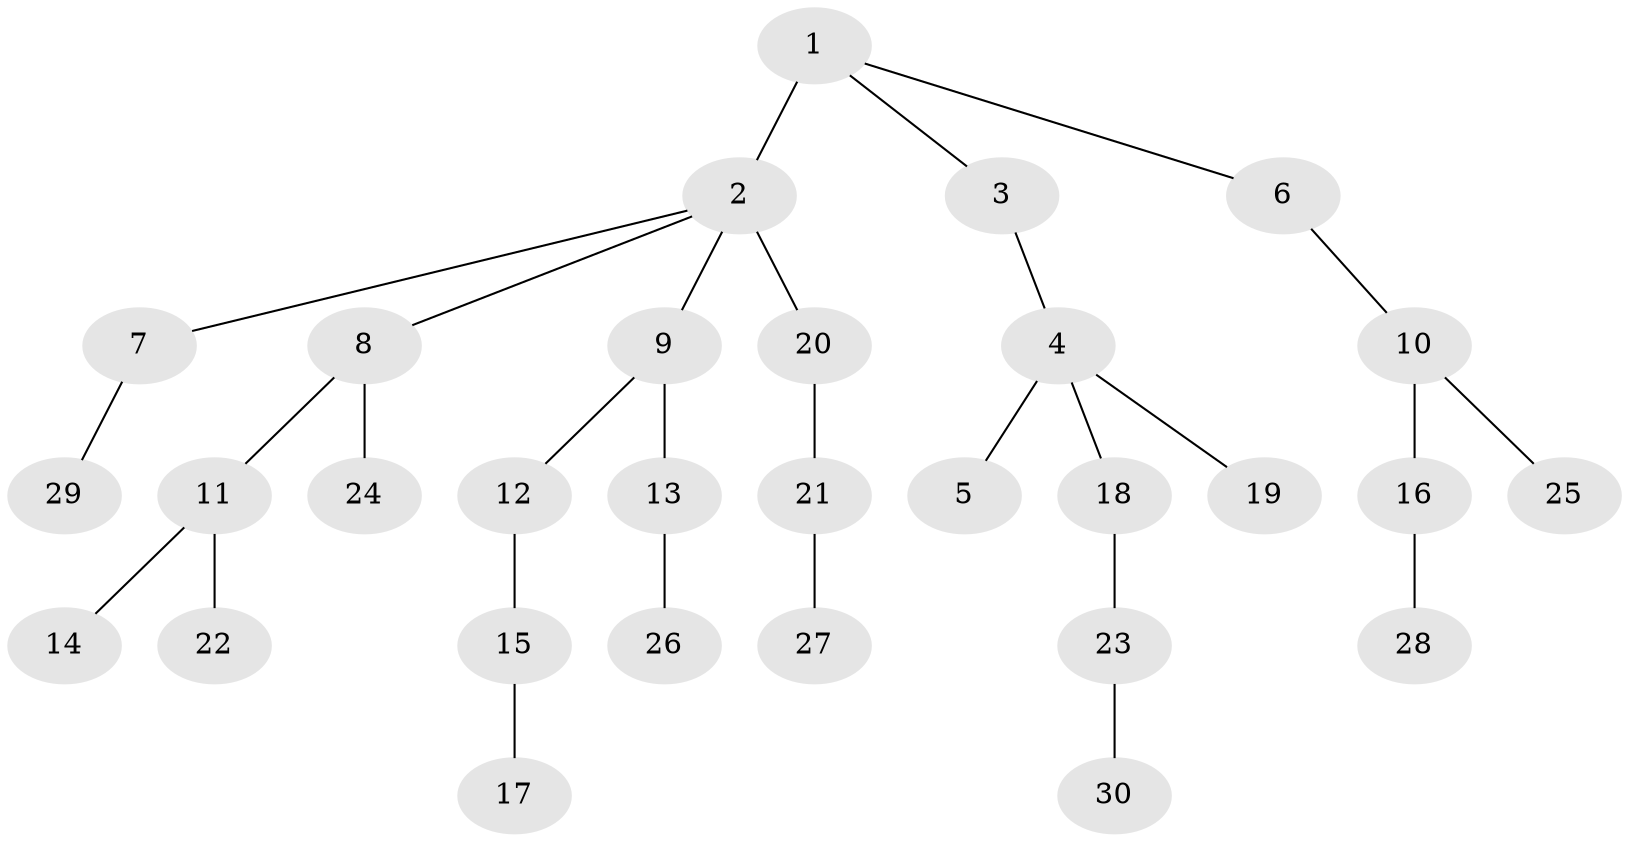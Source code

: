 // original degree distribution, {3: 0.20689655172413793, 7: 0.017241379310344827, 4: 0.034482758620689655, 2: 0.27586206896551724, 1: 0.4482758620689655, 5: 0.017241379310344827}
// Generated by graph-tools (version 1.1) at 2025/51/03/04/25 22:51:42]
// undirected, 30 vertices, 29 edges
graph export_dot {
  node [color=gray90,style=filled];
  1;
  2;
  3;
  4;
  5;
  6;
  7;
  8;
  9;
  10;
  11;
  12;
  13;
  14;
  15;
  16;
  17;
  18;
  19;
  20;
  21;
  22;
  23;
  24;
  25;
  26;
  27;
  28;
  29;
  30;
  1 -- 2 [weight=2.0];
  1 -- 3 [weight=1.0];
  1 -- 6 [weight=1.0];
  2 -- 7 [weight=1.0];
  2 -- 8 [weight=1.0];
  2 -- 9 [weight=1.0];
  2 -- 20 [weight=1.0];
  3 -- 4 [weight=1.0];
  4 -- 5 [weight=1.0];
  4 -- 18 [weight=1.0];
  4 -- 19 [weight=1.0];
  6 -- 10 [weight=1.0];
  7 -- 29 [weight=1.0];
  8 -- 11 [weight=1.0];
  8 -- 24 [weight=1.0];
  9 -- 12 [weight=1.0];
  9 -- 13 [weight=1.0];
  10 -- 16 [weight=2.0];
  10 -- 25 [weight=1.0];
  11 -- 14 [weight=1.0];
  11 -- 22 [weight=2.0];
  12 -- 15 [weight=1.0];
  13 -- 26 [weight=1.0];
  15 -- 17 [weight=2.0];
  16 -- 28 [weight=1.0];
  18 -- 23 [weight=1.0];
  20 -- 21 [weight=1.0];
  21 -- 27 [weight=1.0];
  23 -- 30 [weight=1.0];
}

